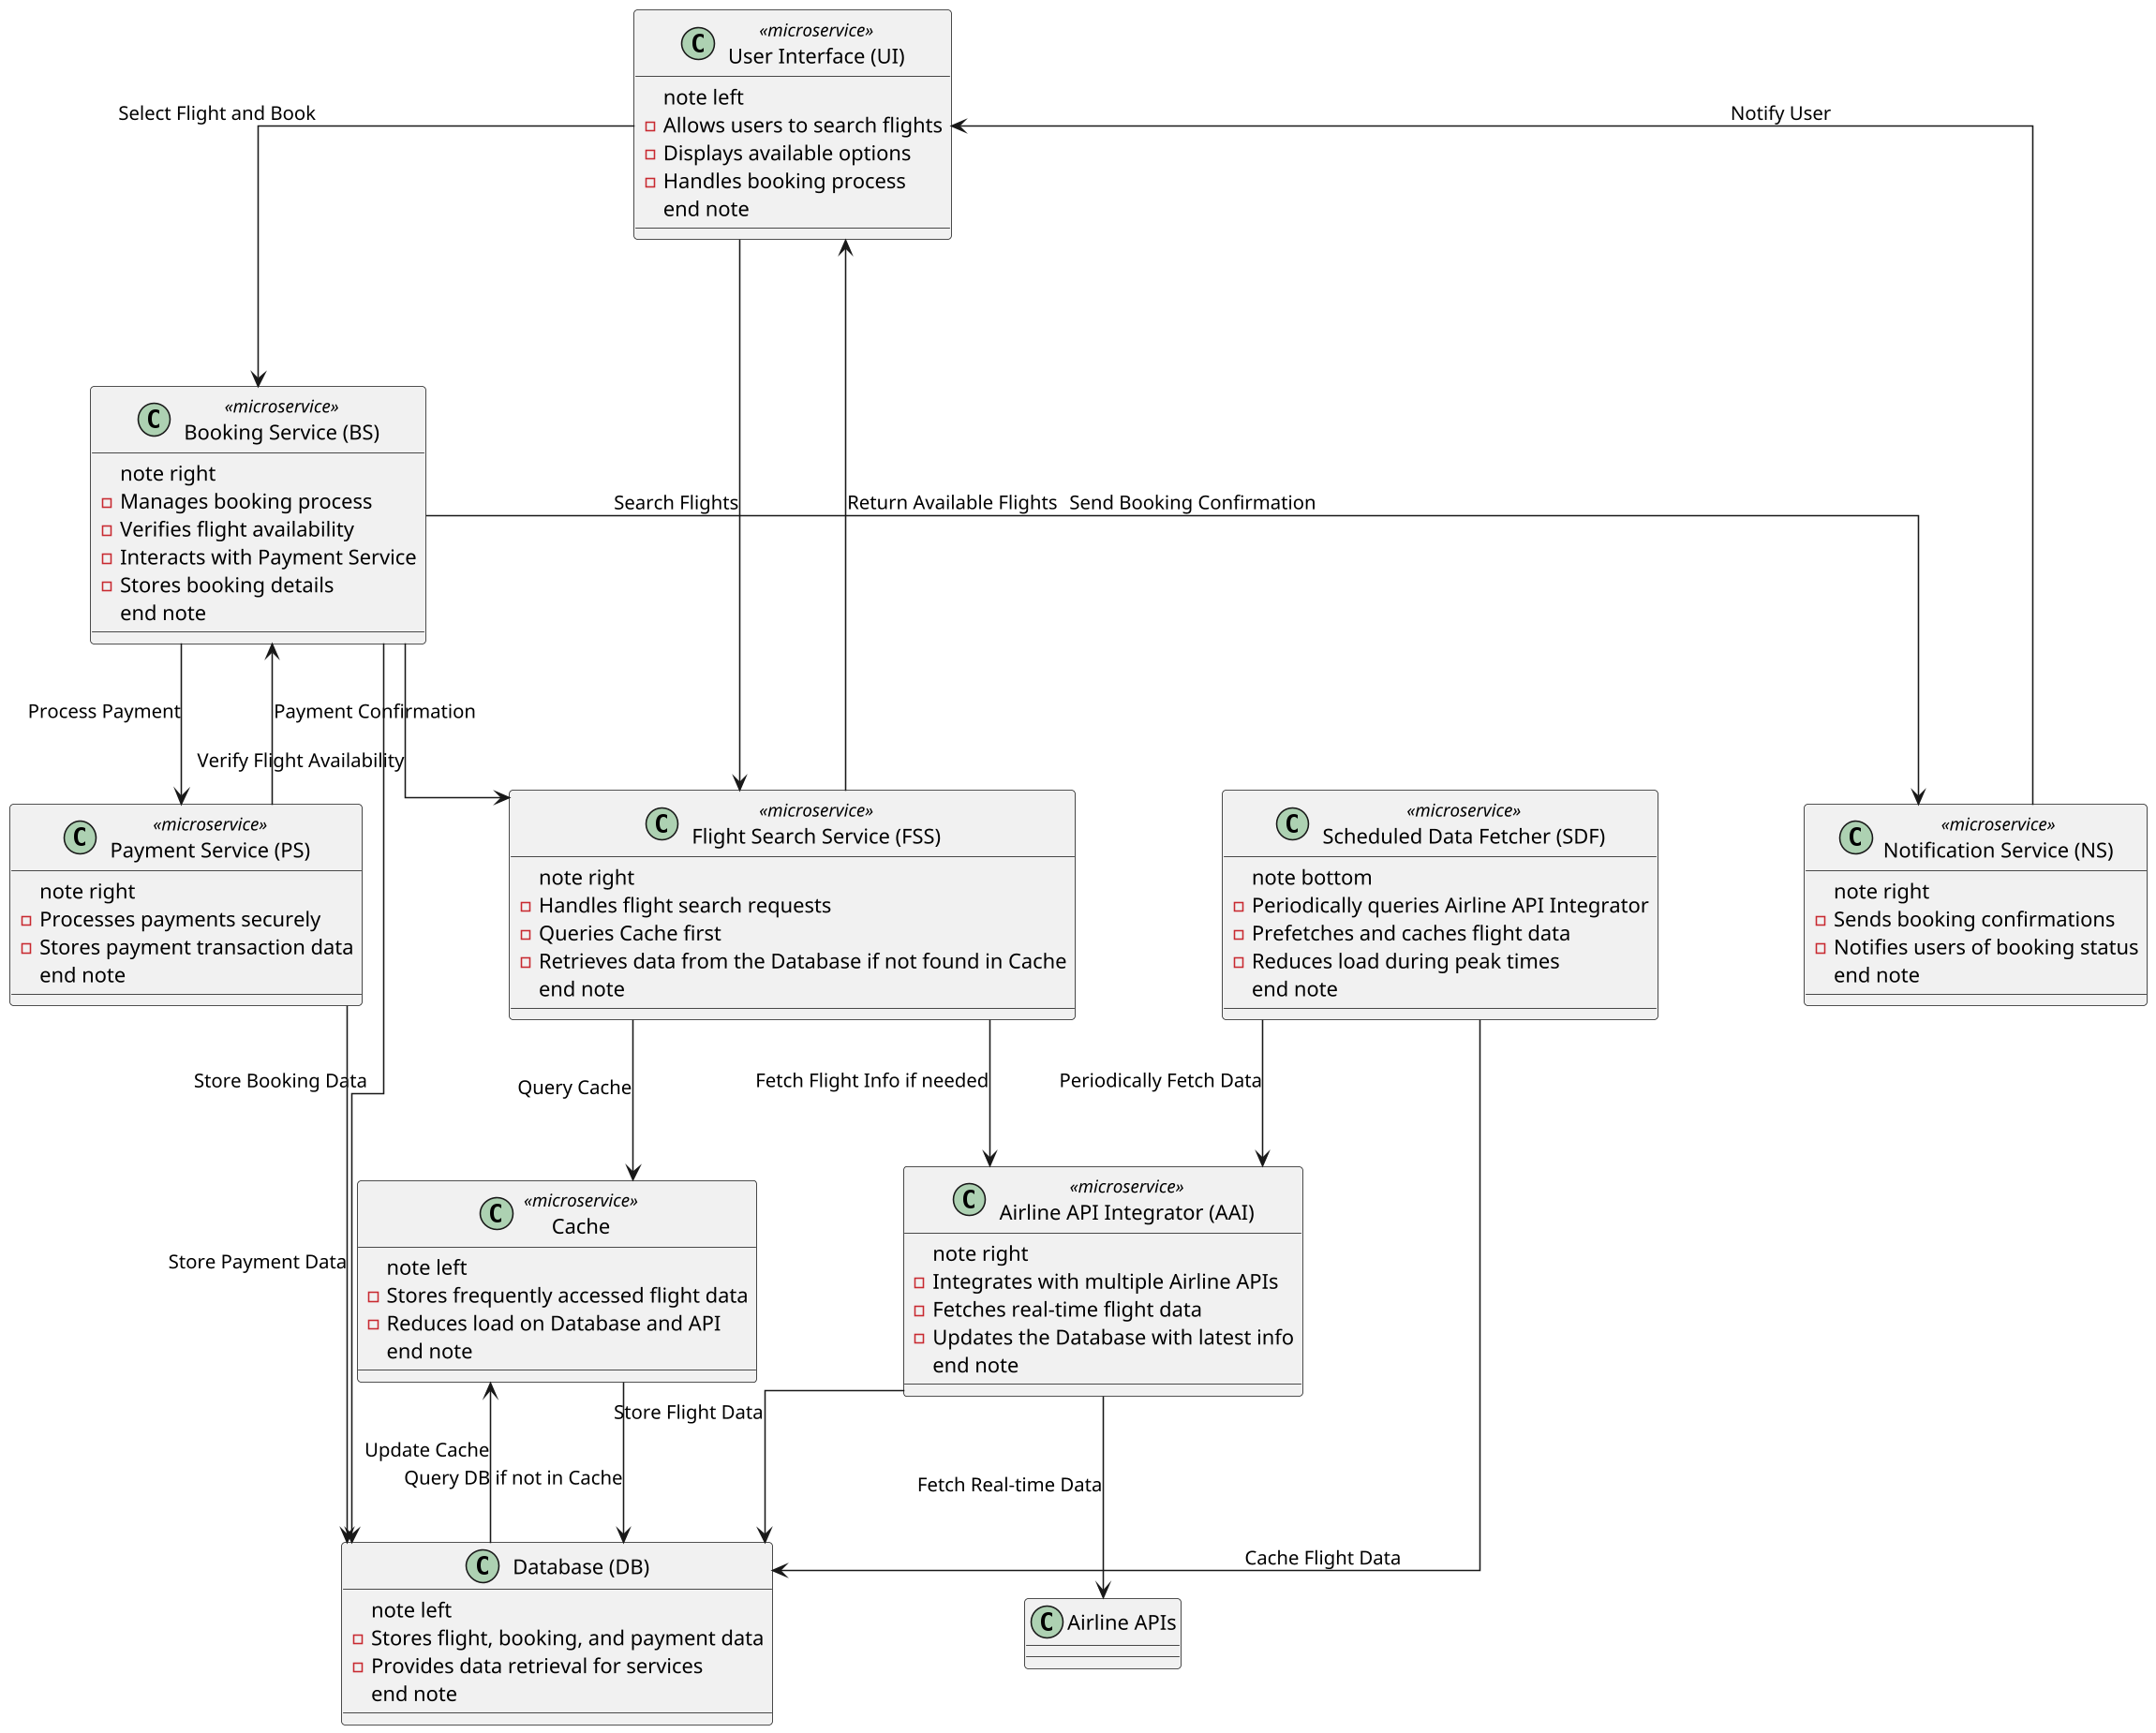 @startuml
!define RECTANGLE class
skinparam rectangle {
  BackgroundColor<<microservice>> LightBlue
  BorderColor<<microservice>> Blue
}

skinparam linetype ortho
skinparam nodesep 100
skinparam ranksep 100
skinparam dpi 150

RECTANGLE "User Interface (UI)" as UI <<microservice>> {
  note left
    - Allows users to search flights
    - Displays available options
    - Handles booking process
  end note
}

RECTANGLE "Flight Search Service (FSS)" as FSS <<microservice>> {
  note right
    - Handles flight search requests
    - Queries Cache first
    - Retrieves data from the Database if not found in Cache
  end note
}

RECTANGLE "Booking Service (BS)" as BS <<microservice>> {
  note right
    - Manages booking process
    - Verifies flight availability
    - Interacts with Payment Service
    - Stores booking details
  end note
}

RECTANGLE "Payment Service (PS)" as PS <<microservice>> {
  note right
    - Processes payments securely
    - Stores payment transaction data
  end note
}

RECTANGLE "Notification Service (NS)" as NS <<microservice>> {
  note right
    - Sends booking confirmations
    - Notifies users of booking status
  end note
}

RECTANGLE "Airline API Integrator (AAI)" as AAI <<microservice>> {
  note right
    - Integrates with multiple Airline APIs
    - Fetches real-time flight data
    - Updates the Database with latest info
  end note
}

RECTANGLE "Database (DB)" as DB {
  note left
    - Stores flight, booking, and payment data
    - Provides data retrieval for services
  end note
}

RECTANGLE "Scheduled Data Fetcher (SDF)" as SDF <<microservice>> {
  note bottom
    - Periodically queries Airline API Integrator
    - Prefetches and caches flight data
    - Reduces load during peak times
  end note
}

RECTANGLE "Cache" as CACHE <<microservice>> {
  note left
    - Stores frequently accessed flight data
    - Reduces load on Database and API
  end note
}

UI -down-> FSS : "Search Flights"
FSS -down-> CACHE : "Query Cache"
CACHE -down-> DB : "Query DB if not in Cache"
FSS -down-> AAI : "Fetch Flight Info if needed"
AAI -down-> "Airline APIs" : "Fetch Real-time Data"
AAI -down-> DB : "Store Flight Data"
DB -down-> CACHE : "Update Cache"
FSS -down-> UI : "Return Available Flights"

UI -down-> BS : "Select Flight and Book"
BS -down-> FSS : "Verify Flight Availability"
BS -down-> DB : "Store Booking Data"

BS -down-> PS : "Process Payment"
PS -down-> DB : "Store Payment Data"
PS -down-> BS : "Payment Confirmation"

BS -down-> NS : "Send Booking Confirmation"
NS -down-> UI : "Notify User"

SDF -down-> AAI : "Periodically Fetch Data"
SDF -down-> DB : "Cache Flight Data"

@enduml

